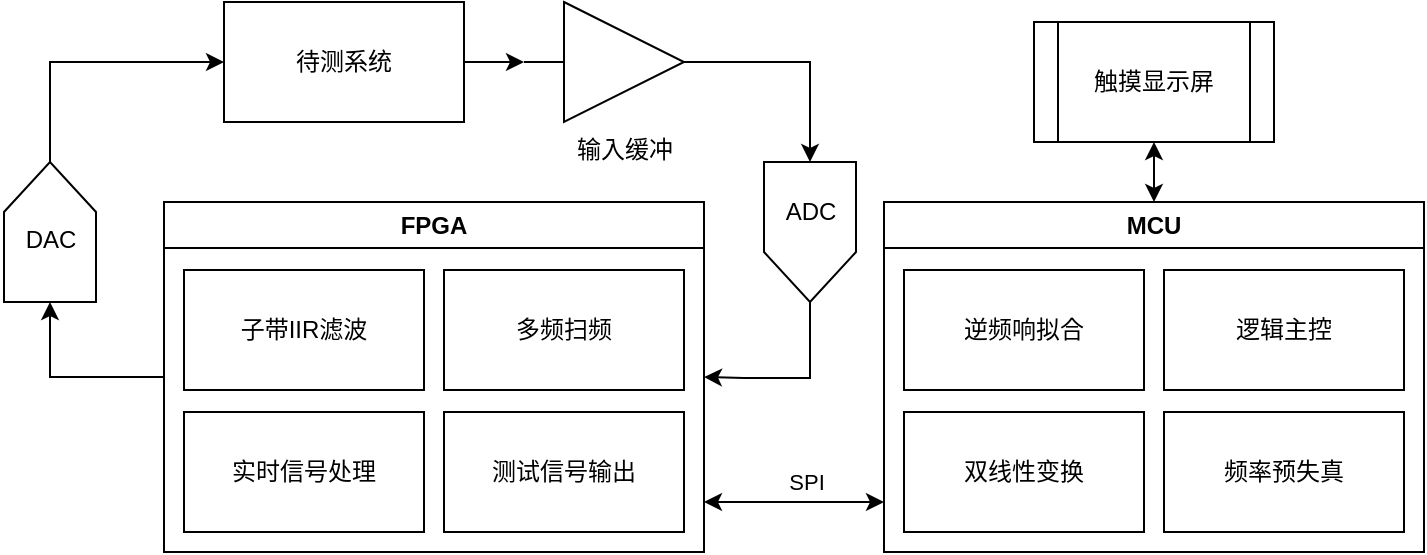 <mxfile version="26.2.2" pages="2">
  <diagram name="第 1 页" id="MudDqmPwa0GelHySXNs-">
    <mxGraphModel dx="827" dy="481" grid="1" gridSize="10" guides="1" tooltips="1" connect="1" arrows="1" fold="1" page="1" pageScale="1" pageWidth="1169" pageHeight="827" math="0" shadow="0">
      <root>
        <mxCell id="0" />
        <mxCell id="1" parent="0" />
        <mxCell id="KrL-s6HaKrLaHfDHxiYr-2" style="edgeStyle=orthogonalEdgeStyle;rounded=0;orthogonalLoop=1;jettySize=auto;html=1;startArrow=classic;startFill=1;" edge="1" parent="1">
          <mxGeometry relative="1" as="geometry">
            <mxPoint x="690" y="530" as="sourcePoint" />
            <mxPoint x="780" y="530" as="targetPoint" />
          </mxGeometry>
        </mxCell>
        <mxCell id="KrL-s6HaKrLaHfDHxiYr-3" value="SPI" style="edgeLabel;html=1;align=center;verticalAlign=middle;resizable=0;points=[];" vertex="1" connectable="0" parent="KrL-s6HaKrLaHfDHxiYr-2">
          <mxGeometry x="0.252" y="-2" relative="1" as="geometry">
            <mxPoint x="-6" y="-12" as="offset" />
          </mxGeometry>
        </mxCell>
        <mxCell id="e4ktc7XYV7qrtuV37kAz-1" value="FPGA" style="swimlane;whiteSpace=wrap;html=1;" parent="1" vertex="1">
          <mxGeometry x="420" y="380" width="270" height="175" as="geometry" />
        </mxCell>
        <mxCell id="e4ktc7XYV7qrtuV37kAz-17" value="多频扫频" style="whiteSpace=wrap;html=1;" parent="e4ktc7XYV7qrtuV37kAz-1" vertex="1">
          <mxGeometry x="140" y="34" width="120" height="60" as="geometry" />
        </mxCell>
        <mxCell id="UlzZF1e0Nexuhl7ebQDG-1" value="测试信号输出" style="whiteSpace=wrap;html=1;" parent="e4ktc7XYV7qrtuV37kAz-1" vertex="1">
          <mxGeometry x="140" y="105" width="120" height="60" as="geometry" />
        </mxCell>
        <mxCell id="suLrvuu90CJmCuwGZ8iS-3" value="子带IIR滤波" style="whiteSpace=wrap;html=1;" parent="e4ktc7XYV7qrtuV37kAz-1" vertex="1">
          <mxGeometry x="10" y="34" width="120" height="60" as="geometry" />
        </mxCell>
        <mxCell id="suLrvuu90CJmCuwGZ8iS-4" value="实时信号处理" style="whiteSpace=wrap;html=1;" parent="e4ktc7XYV7qrtuV37kAz-1" vertex="1">
          <mxGeometry x="10" y="105" width="120" height="60" as="geometry" />
        </mxCell>
        <mxCell id="KrL-s6HaKrLaHfDHxiYr-1" style="edgeStyle=orthogonalEdgeStyle;rounded=0;orthogonalLoop=1;jettySize=auto;html=1;entryX=0.5;entryY=1;entryDx=0;entryDy=0;startArrow=classic;startFill=1;" edge="1" parent="1" source="e4ktc7XYV7qrtuV37kAz-2" target="e4ktc7XYV7qrtuV37kAz-5">
          <mxGeometry relative="1" as="geometry" />
        </mxCell>
        <mxCell id="e4ktc7XYV7qrtuV37kAz-2" value="MCU" style="swimlane;whiteSpace=wrap;html=1;" parent="1" vertex="1">
          <mxGeometry x="780" y="380" width="270" height="175" as="geometry" />
        </mxCell>
        <mxCell id="e4ktc7XYV7qrtuV37kAz-6" value="逆频响拟合" style="whiteSpace=wrap;html=1;" parent="e4ktc7XYV7qrtuV37kAz-2" vertex="1">
          <mxGeometry x="10" y="34" width="120" height="60" as="geometry" />
        </mxCell>
        <mxCell id="e4ktc7XYV7qrtuV37kAz-18" value="逻辑主控" style="whiteSpace=wrap;html=1;" parent="e4ktc7XYV7qrtuV37kAz-2" vertex="1">
          <mxGeometry x="140" y="34" width="120" height="60" as="geometry" />
        </mxCell>
        <mxCell id="e4ktc7XYV7qrtuV37kAz-7" value="双线性变换" style="whiteSpace=wrap;html=1;" parent="e4ktc7XYV7qrtuV37kAz-2" vertex="1">
          <mxGeometry x="10" y="105" width="120" height="60" as="geometry" />
        </mxCell>
        <mxCell id="suLrvuu90CJmCuwGZ8iS-1" value="频率预失真" style="whiteSpace=wrap;html=1;" parent="e4ktc7XYV7qrtuV37kAz-2" vertex="1">
          <mxGeometry x="140" y="105" width="120" height="60" as="geometry" />
        </mxCell>
        <mxCell id="e4ktc7XYV7qrtuV37kAz-5" value="触摸显示屏" style="shape=process;whiteSpace=wrap;html=1;backgroundOutline=1;" parent="1" vertex="1">
          <mxGeometry x="855" y="290" width="120" height="60" as="geometry" />
        </mxCell>
        <mxCell id="e4ktc7XYV7qrtuV37kAz-10" value="输入缓冲" style="verticalLabelPosition=bottom;shadow=0;dashed=0;align=center;html=1;verticalAlign=top;shape=mxgraph.electrical.logic_gates.buffer2;" parent="1" vertex="1">
          <mxGeometry x="600" y="280" width="100" height="60" as="geometry" />
        </mxCell>
        <mxCell id="suLrvuu90CJmCuwGZ8iS-7" style="edgeStyle=orthogonalEdgeStyle;rounded=0;orthogonalLoop=1;jettySize=auto;html=1;entryX=1;entryY=0.5;entryDx=0;entryDy=0;" parent="1" source="e4ktc7XYV7qrtuV37kAz-15" target="e4ktc7XYV7qrtuV37kAz-1" edge="1">
          <mxGeometry relative="1" as="geometry">
            <Array as="points">
              <mxPoint x="743" y="468" />
              <mxPoint x="710" y="468" />
            </Array>
          </mxGeometry>
        </mxCell>
        <mxCell id="e4ktc7XYV7qrtuV37kAz-15" value="" style="verticalLabelPosition=bottom;shadow=0;dashed=0;align=center;html=1;verticalAlign=top;shape=mxgraph.electrical.abstract.dac;direction=south;" parent="1" vertex="1">
          <mxGeometry x="720" y="360" width="46" height="70" as="geometry" />
        </mxCell>
        <mxCell id="suLrvuu90CJmCuwGZ8iS-5" style="edgeStyle=orthogonalEdgeStyle;rounded=0;orthogonalLoop=1;jettySize=auto;html=1;entryX=0;entryY=0.5;entryDx=0;entryDy=0;" parent="1" source="e4ktc7XYV7qrtuV37kAz-13" target="e4ktc7XYV7qrtuV37kAz-16" edge="1">
          <mxGeometry relative="1" as="geometry">
            <Array as="points">
              <mxPoint x="363" y="310" />
            </Array>
          </mxGeometry>
        </mxCell>
        <mxCell id="e4ktc7XYV7qrtuV37kAz-13" value="" style="verticalLabelPosition=bottom;shadow=0;dashed=0;align=center;html=1;verticalAlign=top;shape=mxgraph.electrical.abstract.dac;direction=north;" parent="1" vertex="1">
          <mxGeometry x="340" y="360" width="46" height="70" as="geometry" />
        </mxCell>
        <mxCell id="e4ktc7XYV7qrtuV37kAz-23" style="edgeStyle=orthogonalEdgeStyle;rounded=0;orthogonalLoop=1;jettySize=auto;html=1;" parent="1" source="e4ktc7XYV7qrtuV37kAz-16" target="e4ktc7XYV7qrtuV37kAz-10" edge="1">
          <mxGeometry relative="1" as="geometry" />
        </mxCell>
        <mxCell id="e4ktc7XYV7qrtuV37kAz-16" value="待测系统" style="whiteSpace=wrap;html=1;" parent="1" vertex="1">
          <mxGeometry x="450" y="280" width="120" height="60" as="geometry" />
        </mxCell>
        <mxCell id="e4ktc7XYV7qrtuV37kAz-30" value="ADC" style="text;html=1;align=center;verticalAlign=middle;resizable=0;points=[];autosize=1;strokeColor=none;fillColor=none;" parent="1" vertex="1">
          <mxGeometry x="718" y="370" width="50" height="30" as="geometry" />
        </mxCell>
        <mxCell id="e4ktc7XYV7qrtuV37kAz-31" value="DAC" style="text;html=1;align=center;verticalAlign=middle;resizable=0;points=[];autosize=1;strokeColor=none;fillColor=none;" parent="1" vertex="1">
          <mxGeometry x="338" y="384" width="50" height="30" as="geometry" />
        </mxCell>
        <mxCell id="suLrvuu90CJmCuwGZ8iS-6" style="edgeStyle=orthogonalEdgeStyle;rounded=0;orthogonalLoop=1;jettySize=auto;html=1;entryX=0;entryY=0.5;entryDx=0;entryDy=0;entryPerimeter=0;" parent="1" source="e4ktc7XYV7qrtuV37kAz-10" target="e4ktc7XYV7qrtuV37kAz-15" edge="1">
          <mxGeometry relative="1" as="geometry" />
        </mxCell>
        <mxCell id="suLrvuu90CJmCuwGZ8iS-8" style="edgeStyle=orthogonalEdgeStyle;rounded=0;orthogonalLoop=1;jettySize=auto;html=1;entryX=0;entryY=0.5;entryDx=0;entryDy=0;entryPerimeter=0;" parent="1" source="e4ktc7XYV7qrtuV37kAz-1" target="e4ktc7XYV7qrtuV37kAz-13" edge="1">
          <mxGeometry relative="1" as="geometry" />
        </mxCell>
      </root>
    </mxGraphModel>
  </diagram>
  <diagram id="A94xrwMBkQNsNLbOJk9F" name="第 2 页">
    <mxGraphModel dx="1426" dy="829" grid="1" gridSize="10" guides="1" tooltips="1" connect="1" arrows="1" fold="1" page="1" pageScale="1" pageWidth="1169" pageHeight="827" math="0" shadow="0">
      <root>
        <mxCell id="0" />
        <mxCell id="1" parent="0" />
        <mxCell id="3M41sgMg03ZPxPUNdQcH-1" value="" style="verticalLabelPosition=bottom;shadow=0;dashed=0;align=center;html=1;verticalAlign=top;shape=mxgraph.electrical.logic_gates.lowpass_filter;" vertex="1" parent="1">
          <mxGeometry x="510" y="237" width="52" height="46" as="geometry" />
        </mxCell>
        <mxCell id="3M41sgMg03ZPxPUNdQcH-2" value="" style="verticalLabelPosition=bottom;shadow=0;dashed=0;align=center;html=1;verticalAlign=top;shape=mxgraph.electrical.logic_gates.lowpass_filter;" vertex="1" parent="1">
          <mxGeometry x="510" y="357" width="52" height="46" as="geometry" />
        </mxCell>
        <mxCell id="3M41sgMg03ZPxPUNdQcH-3" value="" style="verticalLabelPosition=bottom;shadow=0;dashed=0;align=center;html=1;verticalAlign=top;shape=mxgraph.electrical.abstract.multiplier;" vertex="1" parent="1">
          <mxGeometry x="600" y="240" width="40" height="40" as="geometry" />
        </mxCell>
        <mxCell id="3M41sgMg03ZPxPUNdQcH-4" value="上变频" style="verticalLabelPosition=bottom;shadow=0;dashed=0;align=center;html=1;verticalAlign=top;shape=mxgraph.electrical.abstract.multiplier;" vertex="1" parent="1">
          <mxGeometry x="600" y="360" width="40" height="40" as="geometry" />
        </mxCell>
        <mxCell id="3M41sgMg03ZPxPUNdQcH-9" style="edgeStyle=orthogonalEdgeStyle;rounded=0;orthogonalLoop=1;jettySize=auto;html=1;" edge="1" parent="1" source="3M41sgMg03ZPxPUNdQcH-6">
          <mxGeometry relative="1" as="geometry">
            <mxPoint x="730" y="320" as="targetPoint" />
          </mxGeometry>
        </mxCell>
        <mxCell id="3M41sgMg03ZPxPUNdQcH-30" value="OUT" style="edgeLabel;html=1;align=center;verticalAlign=middle;resizable=0;points=[];" vertex="1" connectable="0" parent="3M41sgMg03ZPxPUNdQcH-9">
          <mxGeometry x="-0.308" y="-1" relative="1" as="geometry">
            <mxPoint x="10" y="14" as="offset" />
          </mxGeometry>
        </mxCell>
        <mxCell id="3M41sgMg03ZPxPUNdQcH-6" value="" style="verticalLabelPosition=bottom;shadow=0;dashed=0;align=center;html=1;verticalAlign=top;shape=mxgraph.electrical.abstract.summation_point;" vertex="1" parent="1">
          <mxGeometry x="660" y="300" width="40" height="40" as="geometry" />
        </mxCell>
        <mxCell id="3M41sgMg03ZPxPUNdQcH-7" style="edgeStyle=orthogonalEdgeStyle;rounded=0;orthogonalLoop=1;jettySize=auto;html=1;entryX=0.5;entryY=0;entryDx=0;entryDy=0;entryPerimeter=0;" edge="1" parent="1" source="3M41sgMg03ZPxPUNdQcH-3" target="3M41sgMg03ZPxPUNdQcH-6">
          <mxGeometry relative="1" as="geometry" />
        </mxCell>
        <mxCell id="3M41sgMg03ZPxPUNdQcH-8" style="edgeStyle=orthogonalEdgeStyle;rounded=0;orthogonalLoop=1;jettySize=auto;html=1;entryX=0.5;entryY=1;entryDx=0;entryDy=0;entryPerimeter=0;" edge="1" parent="1" source="3M41sgMg03ZPxPUNdQcH-4" target="3M41sgMg03ZPxPUNdQcH-6">
          <mxGeometry relative="1" as="geometry" />
        </mxCell>
        <mxCell id="3M41sgMg03ZPxPUNdQcH-10" style="edgeStyle=orthogonalEdgeStyle;rounded=0;orthogonalLoop=1;jettySize=auto;html=1;entryX=0;entryY=0.5;entryDx=0;entryDy=0;entryPerimeter=0;" edge="1" parent="1" source="3M41sgMg03ZPxPUNdQcH-2" target="3M41sgMg03ZPxPUNdQcH-4">
          <mxGeometry relative="1" as="geometry" />
        </mxCell>
        <mxCell id="3M41sgMg03ZPxPUNdQcH-11" style="edgeStyle=orthogonalEdgeStyle;rounded=0;orthogonalLoop=1;jettySize=auto;html=1;entryX=0;entryY=0.5;entryDx=0;entryDy=0;entryPerimeter=0;" edge="1" parent="1" source="3M41sgMg03ZPxPUNdQcH-1" target="3M41sgMg03ZPxPUNdQcH-3">
          <mxGeometry relative="1" as="geometry" />
        </mxCell>
        <mxCell id="3M41sgMg03ZPxPUNdQcH-12" value="" style="verticalLabelPosition=bottom;shadow=0;dashed=0;align=center;html=1;verticalAlign=top;shape=mxgraph.electrical.abstract.multiplier;" vertex="1" parent="1">
          <mxGeometry x="440" y="240" width="40" height="40" as="geometry" />
        </mxCell>
        <mxCell id="3M41sgMg03ZPxPUNdQcH-13" value="下变频" style="verticalLabelPosition=bottom;shadow=0;dashed=0;align=center;html=1;verticalAlign=top;shape=mxgraph.electrical.abstract.multiplier;" vertex="1" parent="1">
          <mxGeometry x="440" y="360" width="40" height="40" as="geometry" />
        </mxCell>
        <mxCell id="3M41sgMg03ZPxPUNdQcH-14" style="edgeStyle=orthogonalEdgeStyle;rounded=0;orthogonalLoop=1;jettySize=auto;html=1;entryX=0;entryY=0.5;entryDx=0;entryDy=0;entryPerimeter=0;" edge="1" parent="1" source="3M41sgMg03ZPxPUNdQcH-13" target="3M41sgMg03ZPxPUNdQcH-2">
          <mxGeometry relative="1" as="geometry" />
        </mxCell>
        <mxCell id="3M41sgMg03ZPxPUNdQcH-15" style="edgeStyle=orthogonalEdgeStyle;rounded=0;orthogonalLoop=1;jettySize=auto;html=1;entryX=0;entryY=0.5;entryDx=0;entryDy=0;entryPerimeter=0;" edge="1" parent="1" source="3M41sgMg03ZPxPUNdQcH-12" target="3M41sgMg03ZPxPUNdQcH-1">
          <mxGeometry relative="1" as="geometry" />
        </mxCell>
        <mxCell id="3M41sgMg03ZPxPUNdQcH-16" value="IN&lt;div&gt;&lt;br&gt;&lt;/div&gt;" style="verticalLabelPosition=bottom;shadow=0;dashed=0;align=center;html=1;verticalAlign=top;shape=mxgraph.electrical.abstract.amplifier;" vertex="1" parent="1">
          <mxGeometry x="360" y="300" width="40" height="40" as="geometry" />
        </mxCell>
        <mxCell id="3M41sgMg03ZPxPUNdQcH-17" style="edgeStyle=orthogonalEdgeStyle;rounded=0;orthogonalLoop=1;jettySize=auto;html=1;entryX=0;entryY=0.5;entryDx=0;entryDy=0;entryPerimeter=0;" edge="1" parent="1" source="3M41sgMg03ZPxPUNdQcH-16" target="3M41sgMg03ZPxPUNdQcH-12">
          <mxGeometry relative="1" as="geometry" />
        </mxCell>
        <mxCell id="3M41sgMg03ZPxPUNdQcH-18" style="edgeStyle=orthogonalEdgeStyle;rounded=0;orthogonalLoop=1;jettySize=auto;html=1;entryX=0;entryY=0.5;entryDx=0;entryDy=0;entryPerimeter=0;" edge="1" parent="1" source="3M41sgMg03ZPxPUNdQcH-16" target="3M41sgMg03ZPxPUNdQcH-13">
          <mxGeometry relative="1" as="geometry" />
        </mxCell>
        <mxCell id="3M41sgMg03ZPxPUNdQcH-19" value="" style="edgeStyle=none;orthogonalLoop=1;jettySize=auto;html=1;rounded=0;entryX=0.5;entryY=1;entryDx=0;entryDy=0;entryPerimeter=0;" edge="1" parent="1" target="3M41sgMg03ZPxPUNdQcH-12">
          <mxGeometry width="100" relative="1" as="geometry">
            <mxPoint x="460" y="310" as="sourcePoint" />
            <mxPoint x="500" y="320" as="targetPoint" />
            <Array as="points" />
          </mxGeometry>
        </mxCell>
        <mxCell id="3M41sgMg03ZPxPUNdQcH-21" value="0°" style="edgeLabel;html=1;align=center;verticalAlign=middle;resizable=0;points=[];" vertex="1" connectable="0" parent="3M41sgMg03ZPxPUNdQcH-19">
          <mxGeometry x="-0.009" y="-1" relative="1" as="geometry">
            <mxPoint x="9" y="5" as="offset" />
          </mxGeometry>
        </mxCell>
        <mxCell id="3M41sgMg03ZPxPUNdQcH-20" value="" style="edgeStyle=none;orthogonalLoop=1;jettySize=auto;html=1;rounded=0;entryX=0.5;entryY=1;entryDx=0;entryDy=0;entryPerimeter=0;" edge="1" parent="1">
          <mxGeometry width="100" relative="1" as="geometry">
            <mxPoint x="459.66" y="330" as="sourcePoint" />
            <mxPoint x="459.66" y="360" as="targetPoint" />
            <Array as="points" />
          </mxGeometry>
        </mxCell>
        <mxCell id="3M41sgMg03ZPxPUNdQcH-22" value="90°" style="edgeLabel;html=1;align=center;verticalAlign=middle;resizable=0;points=[];" vertex="1" connectable="0" parent="3M41sgMg03ZPxPUNdQcH-20">
          <mxGeometry x="-0.474" relative="1" as="geometry">
            <mxPoint x="10" y="2" as="offset" />
          </mxGeometry>
        </mxCell>
        <mxCell id="3M41sgMg03ZPxPUNdQcH-25" value="" style="edgeStyle=none;orthogonalLoop=1;jettySize=auto;html=1;rounded=0;entryX=0.5;entryY=1;entryDx=0;entryDy=0;entryPerimeter=0;" edge="1" parent="1">
          <mxGeometry width="100" relative="1" as="geometry">
            <mxPoint x="619.83" y="310" as="sourcePoint" />
            <mxPoint x="619.83" y="280" as="targetPoint" />
            <Array as="points" />
          </mxGeometry>
        </mxCell>
        <mxCell id="3M41sgMg03ZPxPUNdQcH-26" value="0°" style="edgeLabel;html=1;align=center;verticalAlign=middle;resizable=0;points=[];" vertex="1" connectable="0" parent="3M41sgMg03ZPxPUNdQcH-25">
          <mxGeometry x="-0.009" y="-1" relative="1" as="geometry">
            <mxPoint x="9" y="5" as="offset" />
          </mxGeometry>
        </mxCell>
        <mxCell id="3M41sgMg03ZPxPUNdQcH-27" value="" style="edgeStyle=none;orthogonalLoop=1;jettySize=auto;html=1;rounded=0;entryX=0.5;entryY=1;entryDx=0;entryDy=0;entryPerimeter=0;" edge="1" parent="1">
          <mxGeometry width="100" relative="1" as="geometry">
            <mxPoint x="619.49" y="330" as="sourcePoint" />
            <mxPoint x="619.49" y="360" as="targetPoint" />
            <Array as="points">
              <mxPoint x="619.83" y="350" />
            </Array>
          </mxGeometry>
        </mxCell>
        <mxCell id="3M41sgMg03ZPxPUNdQcH-28" value="90°" style="edgeLabel;html=1;align=center;verticalAlign=middle;resizable=0;points=[];" vertex="1" connectable="0" parent="3M41sgMg03ZPxPUNdQcH-27">
          <mxGeometry x="-0.474" relative="1" as="geometry">
            <mxPoint x="10" y="2" as="offset" />
          </mxGeometry>
        </mxCell>
        <mxCell id="3M41sgMg03ZPxPUNdQcH-29" value="旋转因子" style="text;html=1;align=center;verticalAlign=middle;resizable=0;points=[];autosize=1;strokeColor=none;fillColor=none;" vertex="1" parent="1">
          <mxGeometry x="580" y="305" width="70" height="30" as="geometry" />
        </mxCell>
      </root>
    </mxGraphModel>
  </diagram>
</mxfile>

